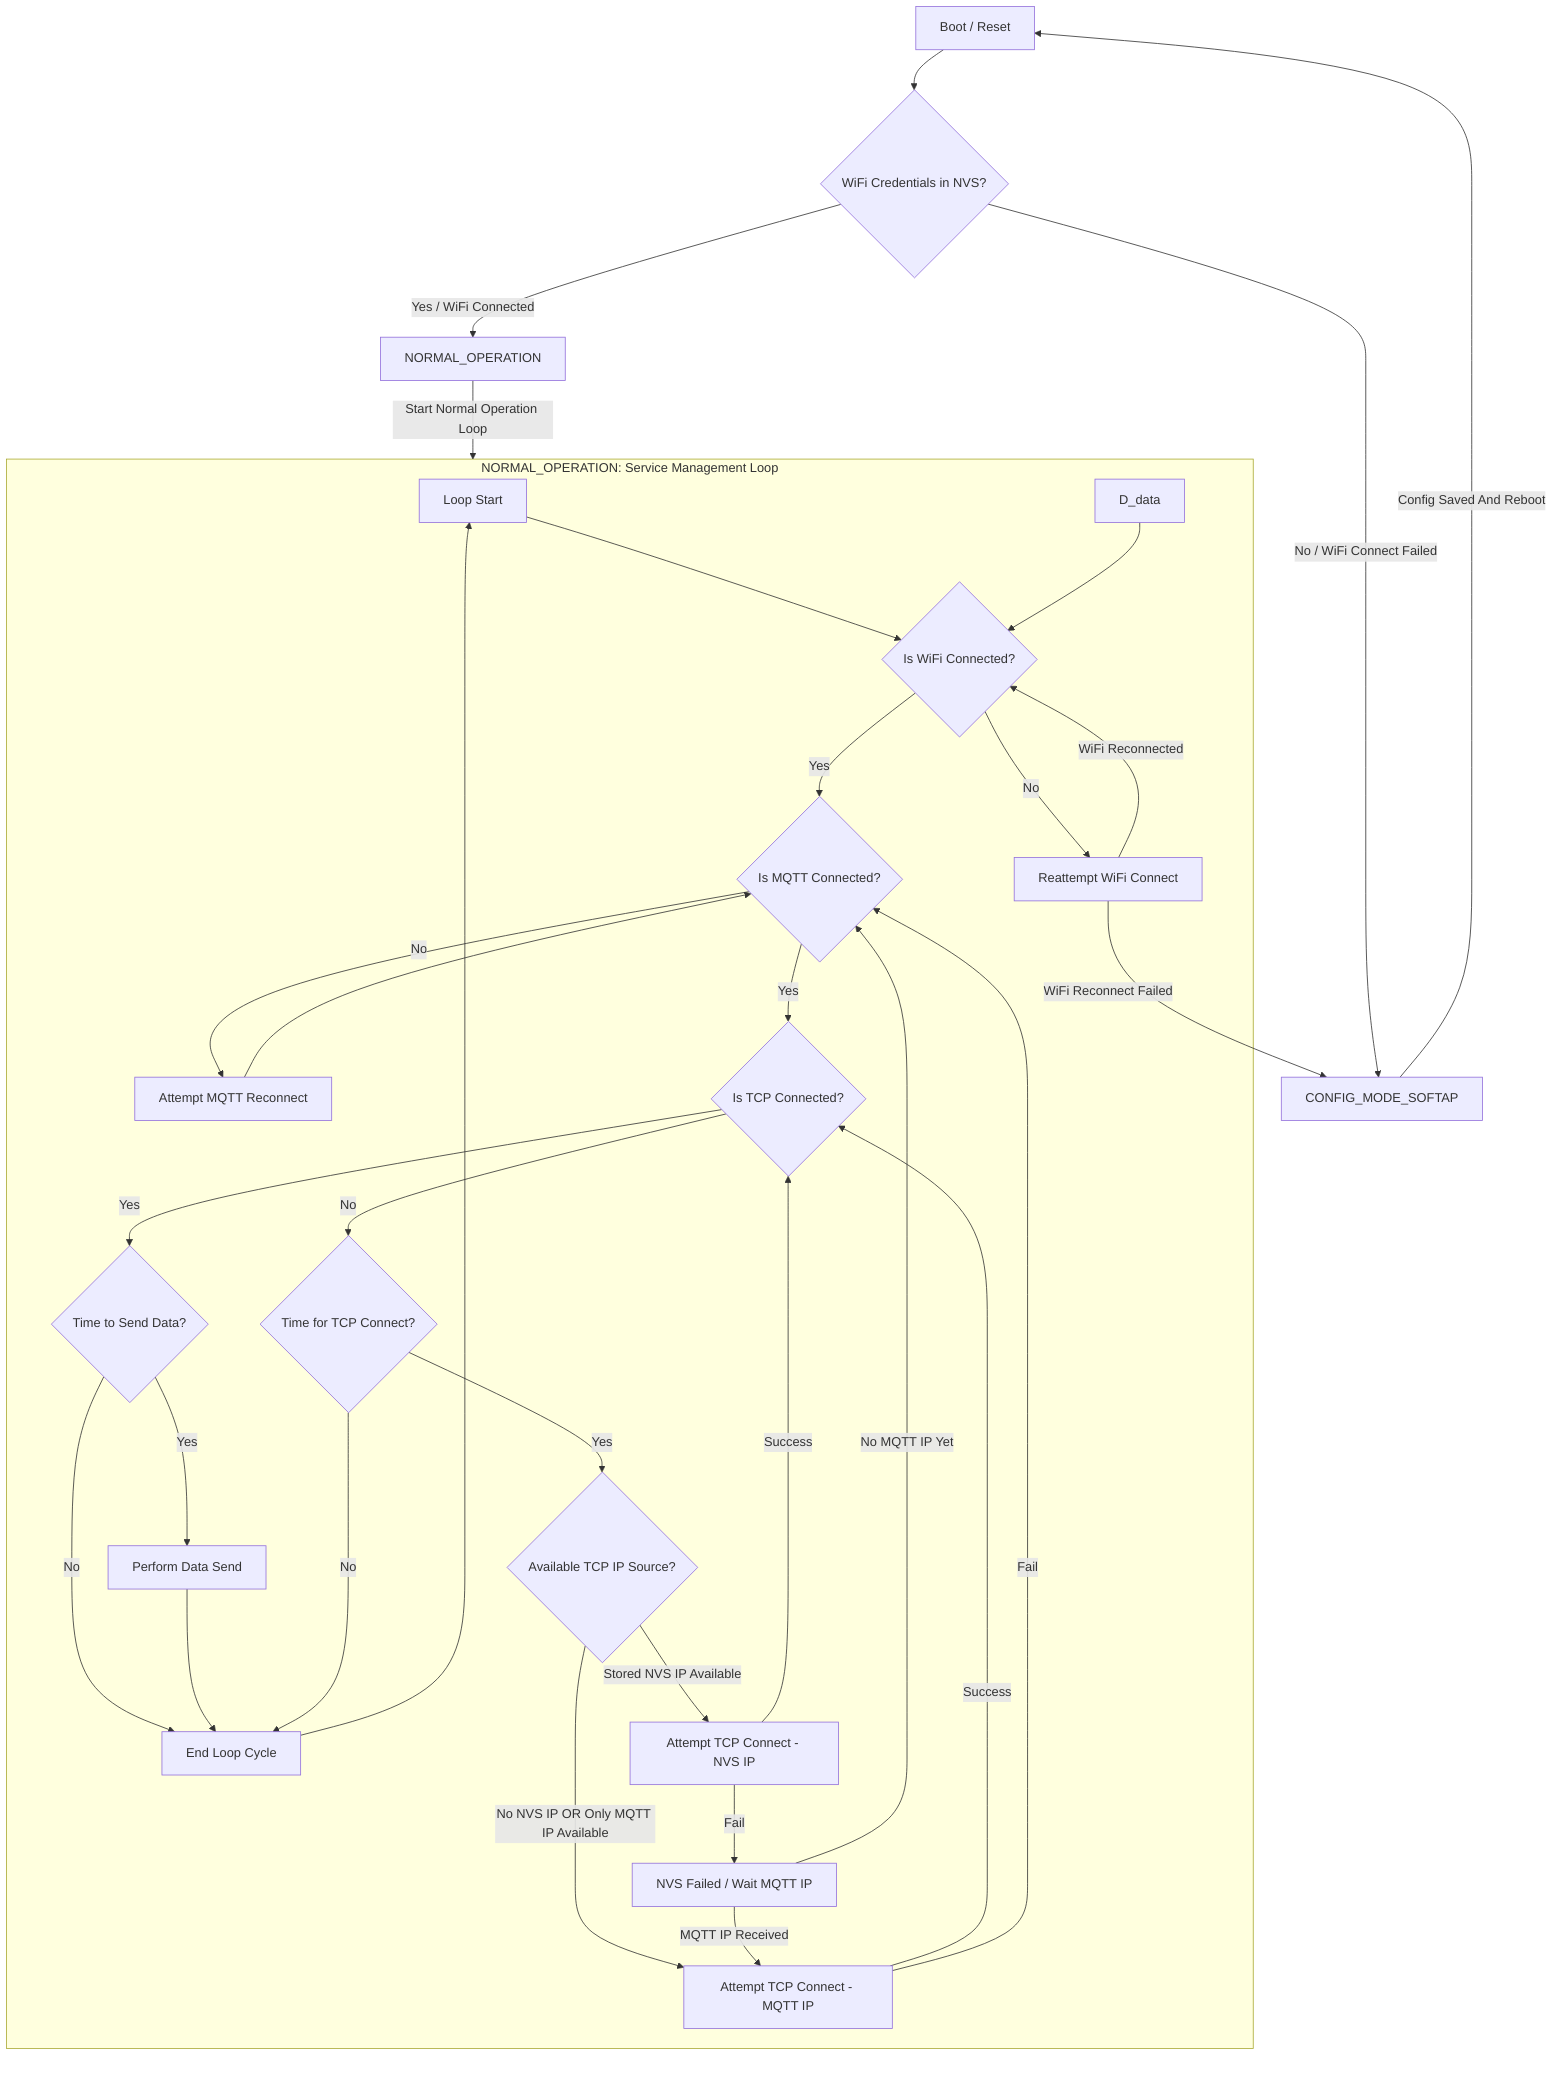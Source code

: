 graph TD
    A[Boot / Reset] --> B{WiFi Credentials in NVS?};

    B -- No / WiFi Connect Failed --> C[CONFIG_MODE_SOFTAP];
    B -- Yes / WiFi Connected --> D[NORMAL_OPERATION];

    C -- Config Saved And Reboot --> A; 

    subgraph NORMAL_OPERATION_FLOW [NORMAL_OPERATION: Service Management Loop]
        direction LR 
        D_entry[Loop Start] --> D_wifi_status{Is WiFi Connected?};
        
        D_wifi_status -- Yes --> D_mqtt_status{Is MQTT Connected?};
        D_wifi_status -- No --> D_wifi_reconn[Reattempt WiFi Connect];

        D_mqtt_status -- No --> D_mqtt_reconn[Attempt MQTT Reconnect];
        D_mqtt_reconn --> D_mqtt_status; 
        D_mqtt_status -- Yes --> D_tcp_status{Is TCP Connected?}; 

        D_tcp_status -- Yes --> D_check_send_time{Time to Send Data?}; 
        D_tcp_status -- No --> D_tcp_connect_timer{Time for TCP Connect?}; 
        
        D_check_send_time -- Yes --> D_send_data_action[Perform Data Send]; 
        D_check_send_time -- No --> D_end_cycle[End Loop Cycle]; 

        D_send_data_action --> D_end_cycle; 
        D_tcp_connect_timer -- No --> D_end_cycle; 
        D_end_cycle --> D_entry; 


        D_tcp_connect_timer -- Yes --> D_tcp_ip_source{Available TCP IP Source?};
        
        D_tcp_ip_source -- "Stored NVS IP Available" --> D_tcp_connect_nvs[Attempt TCP Connect - NVS IP]; 
        D_tcp_connect_nvs -- Success --> D_tcp_status; 
        D_tcp_connect_nvs -- Fail --> D_nvs_failed_mqtt_wait[NVS Failed / Wait MQTT IP];

        D_tcp_ip_source -- "No NVS IP OR Only MQTT IP Available" --> D_tcp_connect_mqtt[Attempt TCP Connect - MQTT IP]; 
        
        D_nvs_failed_mqtt_wait -- "MQTT IP Received" --> D_tcp_connect_mqtt; 
        D_nvs_failed_mqtt_wait -- "No MQTT IP Yet" --> D_mqtt_status; 

        D_tcp_connect_mqtt -- Success --> D_tcp_status; 
        D_tcp_connect_mqtt -- Fail --> D_mqtt_status; 

        D_data --> D_wifi_status; 

    end 

    D -- "Start Normal Operation Loop" --> NORMAL_OPERATION_FLOW;
    
    D_wifi_reconn -- WiFi Reconnected --> D_wifi_status; 
    D_wifi_reconn -- WiFi Reconnect Failed --> C;